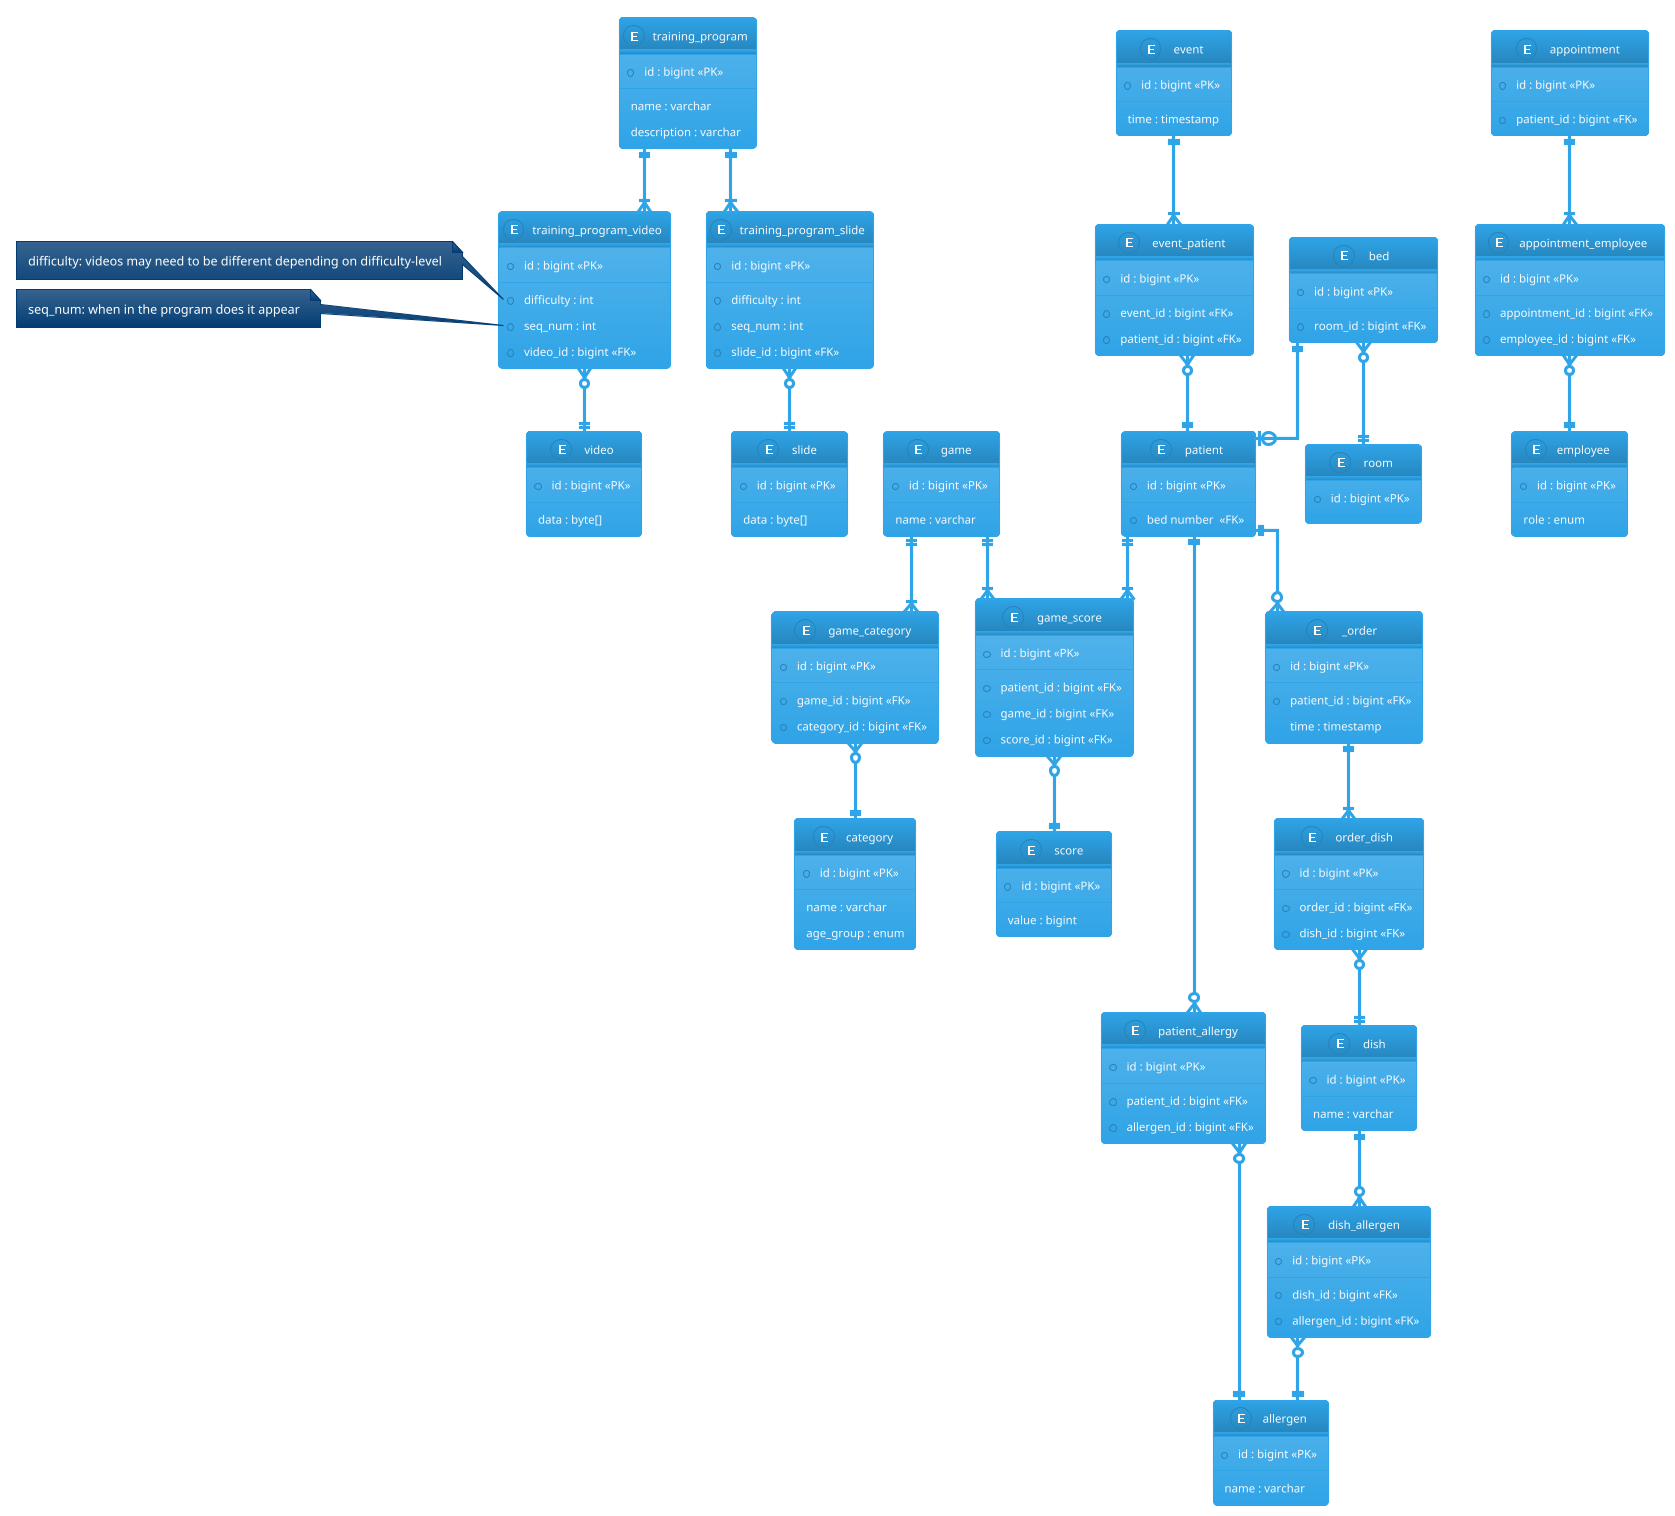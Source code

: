 /'

    EER model for Patient Assist Project - SYSDAT F25 

    Crow's Foot Notation:
        Type 	        Symbol
        
        Zero or One 	|o--
        Exactly One 	||--
        Zero or Many 	}o--
        One or Many 	}|--

'/

@startuml
!theme cerulean
skinparam linetype ortho

entity patient {
    * id : bigint <<PK>>
    --
    * bed number  <<FK>>
}

entity patient_allergy {
    * id : bigint <<PK>>
    --
    * patient_id : bigint <<FK>>
    * allergen_id : bigint <<FK>>
}

entity appointment {
    * id : bigint <<PK>>
    --
    * patient_id : bigint <<FK>>
}

entity appointment_employee {
    * id : bigint <<PK>>
    --
    * appointment_id : bigint <<FK>>
    * employee_id : bigint <<FK>>
}

entity room {
    * id : bigint <<PK>>
    --
}
entity bed {
    * id : bigint <<PK>>
    --
    * room_id : bigint <<FK>>
}
entity employee {
    * id : bigint <<PK>>
    --
    role : enum
}

entity event {
    * id : bigint <<PK>>
    --
    time : timestamp
}

entity game {
    * id : bigint <<PK>>
    --
    name : varchar
}

entity score {
    * id : bigint <<PK>>
    --
    value : bigint
}

entity game_score {
    * id : bigint <<PK>>
    --
    * patient_id : bigint <<FK>>
    * game_id : bigint <<FK>>
    * score_id : bigint <<FK>>
}

entity _order {
    * id : bigint <<PK>>
    --
    * patient_id : bigint <<FK>>
    time : timestamp
}

entity order_dish {
    * id : bigint <<PK>>
    --
    * order_id : bigint <<FK>>
    * dish_id : bigint <<FK>>
}

entity dish {
    * id : bigint <<PK>>
    --
    name : varchar
}

entity dish_allergen {
    * id : bigint <<PK>>
    --
    * dish_id : bigint <<FK>>
    * allergen_id : bigint <<FK>>
}

entity allergen {
    * id : bigint <<PK>>
    --
    name : varchar
}

entity game_category {
    * id : bigint <<PK>>
    --
    * game_id : bigint <<FK>>
    * category_id : bigint <<FK>>
}

entity category {
    * id : bigint <<PK>>
    --
    name : varchar
    age_group : enum
}

entity event_patient {
    * id : bigint <<PK>>
    --
    * event_id : bigint <<FK>>
    * patient_id : bigint <<FK>>
}

entity training_program {
    * id : bigint <<PK>>
    --
    name : varchar
    description : varchar
}

entity training_program_slide {
    * id : bigint <<PK>>
    --
    * difficulty : int
    * seq_num : int
    * slide_id : bigint <<FK>>
}

entity training_program_video {
    * id : bigint <<PK>>
    --
    * difficulty : int
    * seq_num : int
    * video_id : bigint <<FK>>
}

entity slide {
    * id : bigint <<PK>>
    --
    data : byte[]
}

entity video {
    * id : bigint <<PK>>
    --
    data : byte[]
}

/' 

    RELATIONS
    
'/

patient ||--o{ _order
patient ||--o{ patient_allergy
patient_allergy }o--|| allergen

_order ||--|{ order_dish
order_dish }o--|| dish

dish ||--o{ dish_allergen
dish_allergen }o--|| allergen

appointment ||--|{ appointment_employee
appointment_employee }o--|| employee

game ||--|{ game_category
game_category }o--|| category
game ||--|{ game_score
game_score }o--|| score
patient ||--|{ game_score

event ||--|{ event_patient
event_patient }o--|| patient

bed }o--|| room
bed ||--o| patient

training_program ||--|{ training_program_video
training_program_video }o--|| video
training_program ||--|{ training_program_slide
training_program_slide }o--|| slide

/' 

    NOTES 
    
'/

note left of training_program_video::difficulty
    difficulty: videos may need to be different depending on difficulty-level
end note

note left of training_program_video::seq_num
    seq_num: when in the program does it appear
end note

@enduml

